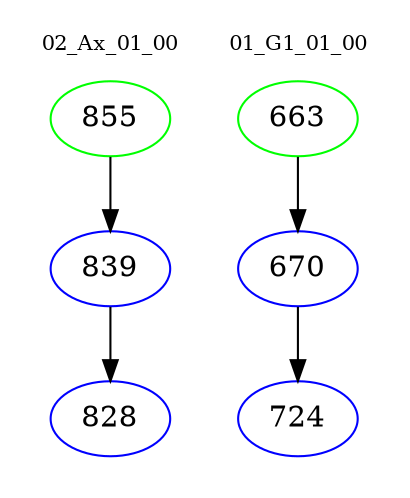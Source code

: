 digraph{
subgraph cluster_0 {
color = white
label = "02_Ax_01_00";
fontsize=10;
T0_855 [label="855", color="green"]
T0_855 -> T0_839 [color="black"]
T0_839 [label="839", color="blue"]
T0_839 -> T0_828 [color="black"]
T0_828 [label="828", color="blue"]
}
subgraph cluster_1 {
color = white
label = "01_G1_01_00";
fontsize=10;
T1_663 [label="663", color="green"]
T1_663 -> T1_670 [color="black"]
T1_670 [label="670", color="blue"]
T1_670 -> T1_724 [color="black"]
T1_724 [label="724", color="blue"]
}
}
